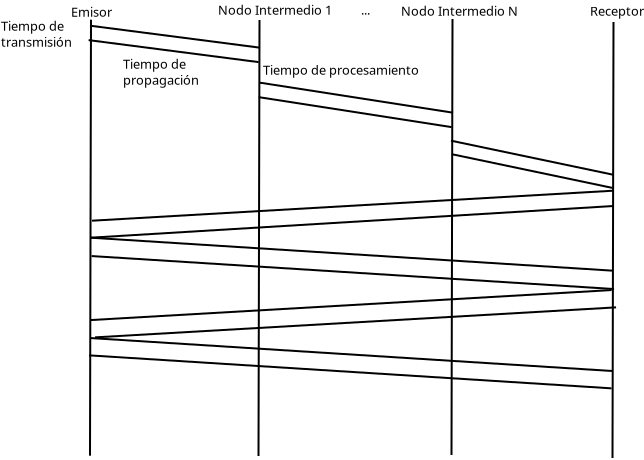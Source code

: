 <?xml version="1.0" encoding="UTF-8"?>
<dia:diagram xmlns:dia="http://www.lysator.liu.se/~alla/dia/">
  <dia:layer name="Fondo" visible="true" active="true">
    <dia:object type="Standard - Text" version="1" id="O0">
      <dia:attribute name="obj_pos">
        <dia:point val="5.95,2"/>
      </dia:attribute>
      <dia:attribute name="obj_bb">
        <dia:rectangle val="5.95,1.405;8.143,2.15"/>
      </dia:attribute>
      <dia:attribute name="text">
        <dia:composite type="text">
          <dia:attribute name="string">
            <dia:string>#Emisor#</dia:string>
          </dia:attribute>
          <dia:attribute name="font">
            <dia:font family="sans" style="0" name="Helvetica"/>
          </dia:attribute>
          <dia:attribute name="height">
            <dia:real val="0.8"/>
          </dia:attribute>
          <dia:attribute name="pos">
            <dia:point val="5.95,2"/>
          </dia:attribute>
          <dia:attribute name="color">
            <dia:color val="#000000"/>
          </dia:attribute>
          <dia:attribute name="alignment">
            <dia:enum val="0"/>
          </dia:attribute>
        </dia:composite>
      </dia:attribute>
      <dia:attribute name="valign">
        <dia:enum val="3"/>
      </dia:attribute>
    </dia:object>
    <dia:object type="Standard - Line" version="0" id="O1">
      <dia:attribute name="obj_pos">
        <dia:point val="6.95,2.15"/>
      </dia:attribute>
      <dia:attribute name="obj_bb">
        <dia:rectangle val="6.85,2.1;7.0,24.0"/>
      </dia:attribute>
      <dia:attribute name="conn_endpoints">
        <dia:point val="6.95,2.15"/>
        <dia:point val="6.9,23.95"/>
      </dia:attribute>
      <dia:attribute name="numcp">
        <dia:int val="1"/>
      </dia:attribute>
    </dia:object>
    <dia:object type="Standard - Text" version="1" id="O2">
      <dia:attribute name="obj_pos">
        <dia:point val="13.3,1.9"/>
      </dia:attribute>
      <dia:attribute name="obj_bb">
        <dia:rectangle val="13.3,1.305;19.273,2.05"/>
      </dia:attribute>
      <dia:attribute name="text">
        <dia:composite type="text">
          <dia:attribute name="string">
            <dia:string>#Nodo Intermedio 1#</dia:string>
          </dia:attribute>
          <dia:attribute name="font">
            <dia:font family="sans" style="0" name="Helvetica"/>
          </dia:attribute>
          <dia:attribute name="height">
            <dia:real val="0.8"/>
          </dia:attribute>
          <dia:attribute name="pos">
            <dia:point val="13.3,1.9"/>
          </dia:attribute>
          <dia:attribute name="color">
            <dia:color val="#000000"/>
          </dia:attribute>
          <dia:attribute name="alignment">
            <dia:enum val="0"/>
          </dia:attribute>
        </dia:composite>
      </dia:attribute>
      <dia:attribute name="valign">
        <dia:enum val="3"/>
      </dia:attribute>
    </dia:object>
    <dia:object type="Standard - Line" version="0" id="O3">
      <dia:attribute name="obj_pos">
        <dia:point val="15.375,2.165"/>
      </dia:attribute>
      <dia:attribute name="obj_bb">
        <dia:rectangle val="15.275,2.115;15.425,24.015"/>
      </dia:attribute>
      <dia:attribute name="conn_endpoints">
        <dia:point val="15.375,2.165"/>
        <dia:point val="15.325,23.965"/>
      </dia:attribute>
      <dia:attribute name="numcp">
        <dia:int val="1"/>
      </dia:attribute>
    </dia:object>
    <dia:object type="Standard - Text" version="1" id="O4">
      <dia:attribute name="obj_pos">
        <dia:point val="22.45,1.95"/>
      </dia:attribute>
      <dia:attribute name="obj_bb">
        <dia:rectangle val="22.45,1.336;28.514,2.137"/>
      </dia:attribute>
      <dia:attribute name="text">
        <dia:composite type="text">
          <dia:attribute name="string">
            <dia:string>#Nodo Intermedio N#</dia:string>
          </dia:attribute>
          <dia:attribute name="font">
            <dia:font family="sans" style="0" name="Helvetica"/>
          </dia:attribute>
          <dia:attribute name="height">
            <dia:real val="0.8"/>
          </dia:attribute>
          <dia:attribute name="pos">
            <dia:point val="22.45,1.95"/>
          </dia:attribute>
          <dia:attribute name="color">
            <dia:color val="#000000"/>
          </dia:attribute>
          <dia:attribute name="alignment">
            <dia:enum val="0"/>
          </dia:attribute>
        </dia:composite>
      </dia:attribute>
      <dia:attribute name="valign">
        <dia:enum val="3"/>
      </dia:attribute>
    </dia:object>
    <dia:object type="Standard - Line" version="0" id="O5">
      <dia:attribute name="obj_pos">
        <dia:point val="25.025,2.115"/>
      </dia:attribute>
      <dia:attribute name="obj_bb">
        <dia:rectangle val="24.925,2.065;25.075,23.965"/>
      </dia:attribute>
      <dia:attribute name="conn_endpoints">
        <dia:point val="25.025,2.115"/>
        <dia:point val="24.975,23.915"/>
      </dia:attribute>
      <dia:attribute name="numcp">
        <dia:int val="1"/>
      </dia:attribute>
    </dia:object>
    <dia:object type="Standard - Text" version="1" id="O6">
      <dia:attribute name="obj_pos">
        <dia:point val="31.9,1.95"/>
      </dia:attribute>
      <dia:attribute name="obj_bb">
        <dia:rectangle val="31.9,1.355;34.773,2.1"/>
      </dia:attribute>
      <dia:attribute name="text">
        <dia:composite type="text">
          <dia:attribute name="string">
            <dia:string>#Receptor#</dia:string>
          </dia:attribute>
          <dia:attribute name="font">
            <dia:font family="sans" style="0" name="Helvetica"/>
          </dia:attribute>
          <dia:attribute name="height">
            <dia:real val="0.8"/>
          </dia:attribute>
          <dia:attribute name="pos">
            <dia:point val="31.9,1.95"/>
          </dia:attribute>
          <dia:attribute name="color">
            <dia:color val="#000000"/>
          </dia:attribute>
          <dia:attribute name="alignment">
            <dia:enum val="0"/>
          </dia:attribute>
        </dia:composite>
      </dia:attribute>
      <dia:attribute name="valign">
        <dia:enum val="3"/>
      </dia:attribute>
    </dia:object>
    <dia:object type="Standard - Line" version="0" id="O7">
      <dia:attribute name="obj_pos">
        <dia:point val="33.075,2.265"/>
      </dia:attribute>
      <dia:attribute name="obj_bb">
        <dia:rectangle val="32.975,2.215;33.125,24.115"/>
      </dia:attribute>
      <dia:attribute name="conn_endpoints">
        <dia:point val="33.075,2.265"/>
        <dia:point val="33.025,24.065"/>
      </dia:attribute>
      <dia:attribute name="numcp">
        <dia:int val="1"/>
      </dia:attribute>
    </dia:object>
    <dia:object type="Standard - Text" version="1" id="O8">
      <dia:attribute name="obj_pos">
        <dia:point val="20.45,1.9"/>
      </dia:attribute>
      <dia:attribute name="obj_bb">
        <dia:rectangle val="20.45,1.286;21.076,2.087"/>
      </dia:attribute>
      <dia:attribute name="text">
        <dia:composite type="text">
          <dia:attribute name="string">
            <dia:string>#...#</dia:string>
          </dia:attribute>
          <dia:attribute name="font">
            <dia:font family="sans" style="0" name="Helvetica"/>
          </dia:attribute>
          <dia:attribute name="height">
            <dia:real val="0.8"/>
          </dia:attribute>
          <dia:attribute name="pos">
            <dia:point val="20.45,1.9"/>
          </dia:attribute>
          <dia:attribute name="color">
            <dia:color val="#000000"/>
          </dia:attribute>
          <dia:attribute name="alignment">
            <dia:enum val="0"/>
          </dia:attribute>
        </dia:composite>
      </dia:attribute>
      <dia:attribute name="valign">
        <dia:enum val="3"/>
      </dia:attribute>
    </dia:object>
    <dia:object type="Standard - Line" version="0" id="O9">
      <dia:attribute name="obj_pos">
        <dia:point val="6.9,2.45"/>
      </dia:attribute>
      <dia:attribute name="obj_bb">
        <dia:rectangle val="6.844,2.394;15.456,3.606"/>
      </dia:attribute>
      <dia:attribute name="conn_endpoints">
        <dia:point val="6.9,2.45"/>
        <dia:point val="15.4,3.55"/>
      </dia:attribute>
      <dia:attribute name="numcp">
        <dia:int val="1"/>
      </dia:attribute>
    </dia:object>
    <dia:object type="Standard - Line" version="0" id="O10">
      <dia:attribute name="obj_pos">
        <dia:point val="6.831,3.171"/>
      </dia:attribute>
      <dia:attribute name="obj_bb">
        <dia:rectangle val="6.775,3.115;15.387,4.327"/>
      </dia:attribute>
      <dia:attribute name="conn_endpoints">
        <dia:point val="6.831,3.171"/>
        <dia:point val="15.331,4.271"/>
      </dia:attribute>
      <dia:attribute name="numcp">
        <dia:int val="1"/>
      </dia:attribute>
    </dia:object>
    <dia:object type="Standard - Text" version="1" id="O11">
      <dia:attribute name="obj_pos">
        <dia:point val="2.45,2.7"/>
      </dia:attribute>
      <dia:attribute name="obj_bb">
        <dia:rectangle val="2.45,2.105;6.2,3.65"/>
      </dia:attribute>
      <dia:attribute name="text">
        <dia:composite type="text">
          <dia:attribute name="string">
            <dia:string>#Tiempo de
transmisión#</dia:string>
          </dia:attribute>
          <dia:attribute name="font">
            <dia:font family="sans" style="0" name="Helvetica"/>
          </dia:attribute>
          <dia:attribute name="height">
            <dia:real val="0.8"/>
          </dia:attribute>
          <dia:attribute name="pos">
            <dia:point val="2.45,2.7"/>
          </dia:attribute>
          <dia:attribute name="color">
            <dia:color val="#000000"/>
          </dia:attribute>
          <dia:attribute name="alignment">
            <dia:enum val="0"/>
          </dia:attribute>
        </dia:composite>
      </dia:attribute>
      <dia:attribute name="valign">
        <dia:enum val="3"/>
      </dia:attribute>
    </dia:object>
    <dia:object type="Standard - Text" version="1" id="O12">
      <dia:attribute name="obj_pos">
        <dia:point val="8.55,4.6"/>
      </dia:attribute>
      <dia:attribute name="obj_bb">
        <dia:rectangle val="8.55,4.005;12.525,5.55"/>
      </dia:attribute>
      <dia:attribute name="text">
        <dia:composite type="text">
          <dia:attribute name="string">
            <dia:string>#Tiempo de 
propagación#</dia:string>
          </dia:attribute>
          <dia:attribute name="font">
            <dia:font family="sans" style="0" name="Helvetica"/>
          </dia:attribute>
          <dia:attribute name="height">
            <dia:real val="0.8"/>
          </dia:attribute>
          <dia:attribute name="pos">
            <dia:point val="8.55,4.6"/>
          </dia:attribute>
          <dia:attribute name="color">
            <dia:color val="#000000"/>
          </dia:attribute>
          <dia:attribute name="alignment">
            <dia:enum val="0"/>
          </dia:attribute>
        </dia:composite>
      </dia:attribute>
      <dia:attribute name="valign">
        <dia:enum val="3"/>
      </dia:attribute>
    </dia:object>
    <dia:object type="Standard - Line" version="0" id="O13">
      <dia:attribute name="obj_pos">
        <dia:point val="15.4,5.3"/>
      </dia:attribute>
      <dia:attribute name="obj_bb">
        <dia:rectangle val="15.343,5.243;25.107,6.857"/>
      </dia:attribute>
      <dia:attribute name="conn_endpoints">
        <dia:point val="15.4,5.3"/>
        <dia:point val="25.05,6.8"/>
      </dia:attribute>
      <dia:attribute name="numcp">
        <dia:int val="1"/>
      </dia:attribute>
    </dia:object>
    <dia:object type="Standard - Line" version="0" id="O14">
      <dia:attribute name="obj_pos">
        <dia:point val="15.332,6.022"/>
      </dia:attribute>
      <dia:attribute name="obj_bb">
        <dia:rectangle val="15.275,5.965;25.039,7.579"/>
      </dia:attribute>
      <dia:attribute name="conn_endpoints">
        <dia:point val="15.332,6.022"/>
        <dia:point val="24.982,7.522"/>
      </dia:attribute>
      <dia:attribute name="numcp">
        <dia:int val="1"/>
      </dia:attribute>
    </dia:object>
    <dia:object type="Standard - Text" version="1" id="O15">
      <dia:attribute name="obj_pos">
        <dia:point val="15.55,4.9"/>
      </dia:attribute>
      <dia:attribute name="obj_bb">
        <dia:rectangle val="15.55,4.305;23.885,5.05"/>
      </dia:attribute>
      <dia:attribute name="text">
        <dia:composite type="text">
          <dia:attribute name="string">
            <dia:string>#Tiempo de procesamiento#</dia:string>
          </dia:attribute>
          <dia:attribute name="font">
            <dia:font family="sans" style="0" name="Helvetica"/>
          </dia:attribute>
          <dia:attribute name="height">
            <dia:real val="0.8"/>
          </dia:attribute>
          <dia:attribute name="pos">
            <dia:point val="15.55,4.9"/>
          </dia:attribute>
          <dia:attribute name="color">
            <dia:color val="#000000"/>
          </dia:attribute>
          <dia:attribute name="alignment">
            <dia:enum val="0"/>
          </dia:attribute>
        </dia:composite>
      </dia:attribute>
      <dia:attribute name="valign">
        <dia:enum val="3"/>
      </dia:attribute>
    </dia:object>
    <dia:object type="Standard - Line" version="0" id="O16">
      <dia:attribute name="obj_pos">
        <dia:point val="24.95,8.2"/>
      </dia:attribute>
      <dia:attribute name="obj_bb">
        <dia:rectangle val="24.891,8.141;33.109,9.959"/>
      </dia:attribute>
      <dia:attribute name="conn_endpoints">
        <dia:point val="24.95,8.2"/>
        <dia:point val="33.05,9.9"/>
      </dia:attribute>
      <dia:attribute name="numcp">
        <dia:int val="1"/>
      </dia:attribute>
    </dia:object>
    <dia:object type="Standard - Line" version="0" id="O17">
      <dia:attribute name="obj_pos">
        <dia:point val="24.984,8.874"/>
      </dia:attribute>
      <dia:attribute name="obj_bb">
        <dia:rectangle val="24.925,8.815;33.143,10.633"/>
      </dia:attribute>
      <dia:attribute name="conn_endpoints">
        <dia:point val="24.984,8.874"/>
        <dia:point val="33.084,10.574"/>
      </dia:attribute>
      <dia:attribute name="numcp">
        <dia:int val="1"/>
      </dia:attribute>
    </dia:object>
    <dia:object type="Standard - Line" version="0" id="O18">
      <dia:attribute name="obj_pos">
        <dia:point val="33.05,10.7"/>
      </dia:attribute>
      <dia:attribute name="obj_bb">
        <dia:rectangle val="6.947,10.647;33.103,12.253"/>
      </dia:attribute>
      <dia:attribute name="conn_endpoints">
        <dia:point val="33.05,10.7"/>
        <dia:point val="7,12.2"/>
      </dia:attribute>
      <dia:attribute name="numcp">
        <dia:int val="1"/>
      </dia:attribute>
    </dia:object>
    <dia:object type="Standard - Line" version="0" id="O19">
      <dia:attribute name="obj_pos">
        <dia:point val="33.028,11.468"/>
      </dia:attribute>
      <dia:attribute name="obj_bb">
        <dia:rectangle val="6.872,11.415;33.081,13.103"/>
      </dia:attribute>
      <dia:attribute name="conn_endpoints">
        <dia:point val="33.028,11.468"/>
        <dia:point val="6.925,13.05"/>
      </dia:attribute>
      <dia:attribute name="numcp">
        <dia:int val="1"/>
      </dia:attribute>
      <dia:connections>
        <dia:connection handle="1" to="O1" connection="0"/>
      </dia:connections>
    </dia:object>
    <dia:object type="Standard - Line" version="0" id="O20">
      <dia:attribute name="obj_pos">
        <dia:point val="6.925,13.05"/>
      </dia:attribute>
      <dia:attribute name="obj_bb">
        <dia:rectangle val="6.872,12.997;33.103,14.753"/>
      </dia:attribute>
      <dia:attribute name="conn_endpoints">
        <dia:point val="6.925,13.05"/>
        <dia:point val="33.05,14.7"/>
      </dia:attribute>
      <dia:attribute name="numcp">
        <dia:int val="1"/>
      </dia:attribute>
      <dia:connections>
        <dia:connection handle="0" to="O1" connection="0"/>
      </dia:connections>
    </dia:object>
    <dia:object type="Standard - Line" version="0" id="O21">
      <dia:attribute name="obj_pos">
        <dia:point val="6.978,13.968"/>
      </dia:attribute>
      <dia:attribute name="obj_bb">
        <dia:rectangle val="6.925,13.915;33.156,15.671"/>
      </dia:attribute>
      <dia:attribute name="conn_endpoints">
        <dia:point val="6.978,13.968"/>
        <dia:point val="33.103,15.618"/>
      </dia:attribute>
      <dia:attribute name="numcp">
        <dia:int val="1"/>
      </dia:attribute>
    </dia:object>
    <dia:object type="Standard - Line" version="0" id="O22">
      <dia:attribute name="obj_pos">
        <dia:point val="32.978,15.668"/>
      </dia:attribute>
      <dia:attribute name="obj_bb">
        <dia:rectangle val="6.875,15.615;33.031,17.221"/>
      </dia:attribute>
      <dia:attribute name="conn_endpoints">
        <dia:point val="32.978,15.668"/>
        <dia:point val="6.928,17.168"/>
      </dia:attribute>
      <dia:attribute name="numcp">
        <dia:int val="1"/>
      </dia:attribute>
    </dia:object>
    <dia:object type="Standard - Line" version="0" id="O23">
      <dia:attribute name="obj_pos">
        <dia:point val="33.203,16.533"/>
      </dia:attribute>
      <dia:attribute name="obj_bb">
        <dia:rectangle val="7.1,16.48;33.256,18.086"/>
      </dia:attribute>
      <dia:attribute name="conn_endpoints">
        <dia:point val="33.203,16.533"/>
        <dia:point val="7.153,18.033"/>
      </dia:attribute>
      <dia:attribute name="numcp">
        <dia:int val="1"/>
      </dia:attribute>
    </dia:object>
    <dia:object type="Standard - Line" version="0" id="O24">
      <dia:attribute name="obj_pos">
        <dia:point val="6.928,18.068"/>
      </dia:attribute>
      <dia:attribute name="obj_bb">
        <dia:rectangle val="6.875,18.015;33.106,19.771"/>
      </dia:attribute>
      <dia:attribute name="conn_endpoints">
        <dia:point val="6.928,18.068"/>
        <dia:point val="33.053,19.718"/>
      </dia:attribute>
      <dia:attribute name="numcp">
        <dia:int val="1"/>
      </dia:attribute>
    </dia:object>
    <dia:object type="Standard - Line" version="0" id="O25">
      <dia:attribute name="obj_pos">
        <dia:point val="6.853,18.933"/>
      </dia:attribute>
      <dia:attribute name="obj_bb">
        <dia:rectangle val="6.8,18.88;33.031,20.636"/>
      </dia:attribute>
      <dia:attribute name="conn_endpoints">
        <dia:point val="6.853,18.933"/>
        <dia:point val="32.978,20.583"/>
      </dia:attribute>
      <dia:attribute name="numcp">
        <dia:int val="1"/>
      </dia:attribute>
    </dia:object>
  </dia:layer>
</dia:diagram>
